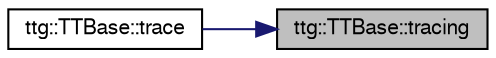digraph "ttg::TTBase::tracing"
{
 // LATEX_PDF_SIZE
  edge [fontname="FreeSans",fontsize="10",labelfontname="FreeSans",labelfontsize="10"];
  node [fontname="FreeSans",fontsize="10",shape=record];
  rankdir="RL";
  Node1 [label="ttg::TTBase::tracing",height=0.2,width=0.4,color="black", fillcolor="grey75", style="filled", fontcolor="black",tooltip=" "];
  Node1 -> Node2 [dir="back",color="midnightblue",fontsize="10",style="solid",fontname="FreeSans"];
  Node2 [label="ttg::TTBase::trace",height=0.2,width=0.4,color="black", fillcolor="white", style="filled",URL="$classttg_1_1_t_t_base.html#a31089259c6101903694ada173984eb54",tooltip="Like ttg::trace(), but only produces tracing output if this->tracing()==true"];
}
